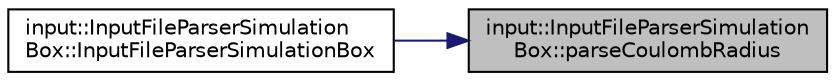digraph "input::InputFileParserSimulationBox::parseCoulombRadius"
{
 // LATEX_PDF_SIZE
  edge [fontname="Helvetica",fontsize="10",labelfontname="Helvetica",labelfontsize="10"];
  node [fontname="Helvetica",fontsize="10",shape=record];
  rankdir="RL";
  Node1 [label="input::InputFileParserSimulation\lBox::parseCoulombRadius",height=0.2,width=0.4,color="black", fillcolor="grey75", style="filled", fontcolor="black",tooltip="parses the coulomb cutoff radius"];
  Node1 -> Node2 [dir="back",color="midnightblue",fontsize="10",style="solid",fontname="Helvetica"];
  Node2 [label="input::InputFileParserSimulation\lBox::InputFileParserSimulationBox",height=0.2,width=0.4,color="black", fillcolor="white", style="filled",URL="$classinput_1_1InputFileParserSimulationBox.html#a7a8d2982f445e3d21e92acc21f42c727",tooltip="Construct a new Input File Parser Simulation Box:: Input File Parser Simulation Box object."];
}
